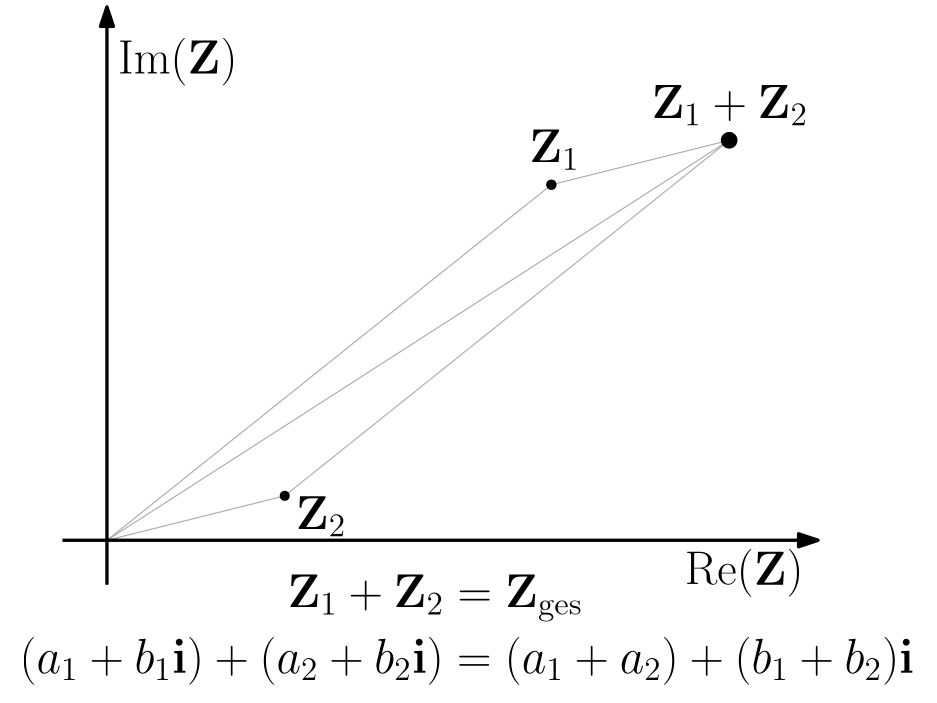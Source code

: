 <?xml version="1.0"?>
<!DOCTYPE ipe SYSTEM "ipe.dtd">
<ipe version="70212" creator="Ipe 7.2.13">
<info created="D:20200928170130" modified="D:20200928192954"/>
<ipestyle name="basic">
<symbol name="arrow/arc(spx)">
<path stroke="sym-stroke" fill="sym-stroke" pen="sym-pen">
0 0 m
-1 0.333 l
-1 -0.333 l
h
</path>
</symbol>
<symbol name="arrow/farc(spx)">
<path stroke="sym-stroke" fill="white" pen="sym-pen">
0 0 m
-1 0.333 l
-1 -0.333 l
h
</path>
</symbol>
<symbol name="arrow/ptarc(spx)">
<path stroke="sym-stroke" fill="sym-stroke" pen="sym-pen">
0 0 m
-1 0.333 l
-0.8 0 l
-1 -0.333 l
h
</path>
</symbol>
<symbol name="arrow/fptarc(spx)">
<path stroke="sym-stroke" fill="white" pen="sym-pen">
0 0 m
-1 0.333 l
-0.8 0 l
-1 -0.333 l
h
</path>
</symbol>
<symbol name="mark/circle(sx)" transformations="translations">
<path fill="sym-stroke">
0.6 0 0 0.6 0 0 e
0.4 0 0 0.4 0 0 e
</path>
</symbol>
<symbol name="mark/disk(sx)" transformations="translations">
<path fill="sym-stroke">
0.6 0 0 0.6 0 0 e
</path>
</symbol>
<symbol name="mark/fdisk(sfx)" transformations="translations">
<group>
<path fill="sym-fill">
0.5 0 0 0.5 0 0 e
</path>
<path fill="sym-stroke" fillrule="eofill">
0.6 0 0 0.6 0 0 e
0.4 0 0 0.4 0 0 e
</path>
</group>
</symbol>
<symbol name="mark/box(sx)" transformations="translations">
<path fill="sym-stroke" fillrule="eofill">
-0.6 -0.6 m
0.6 -0.6 l
0.6 0.6 l
-0.6 0.6 l
h
-0.4 -0.4 m
0.4 -0.4 l
0.4 0.4 l
-0.4 0.4 l
h
</path>
</symbol>
<symbol name="mark/square(sx)" transformations="translations">
<path fill="sym-stroke">
-0.6 -0.6 m
0.6 -0.6 l
0.6 0.6 l
-0.6 0.6 l
h
</path>
</symbol>
<symbol name="mark/fsquare(sfx)" transformations="translations">
<group>
<path fill="sym-fill">
-0.5 -0.5 m
0.5 -0.5 l
0.5 0.5 l
-0.5 0.5 l
h
</path>
<path fill="sym-stroke" fillrule="eofill">
-0.6 -0.6 m
0.6 -0.6 l
0.6 0.6 l
-0.6 0.6 l
h
-0.4 -0.4 m
0.4 -0.4 l
0.4 0.4 l
-0.4 0.4 l
h
</path>
</group>
</symbol>
<symbol name="mark/cross(sx)" transformations="translations">
<group>
<path fill="sym-stroke">
-0.43 -0.57 m
0.57 0.43 l
0.43 0.57 l
-0.57 -0.43 l
h
</path>
<path fill="sym-stroke">
-0.43 0.57 m
0.57 -0.43 l
0.43 -0.57 l
-0.57 0.43 l
h
</path>
</group>
</symbol>
<symbol name="arrow/fnormal(spx)">
<path stroke="sym-stroke" fill="white" pen="sym-pen">
0 0 m
-1 0.333 l
-1 -0.333 l
h
</path>
</symbol>
<symbol name="arrow/pointed(spx)">
<path stroke="sym-stroke" fill="sym-stroke" pen="sym-pen">
0 0 m
-1 0.333 l
-0.8 0 l
-1 -0.333 l
h
</path>
</symbol>
<symbol name="arrow/fpointed(spx)">
<path stroke="sym-stroke" fill="white" pen="sym-pen">
0 0 m
-1 0.333 l
-0.8 0 l
-1 -0.333 l
h
</path>
</symbol>
<symbol name="arrow/linear(spx)">
<path stroke="sym-stroke" pen="sym-pen">
-1 0.333 m
0 0 l
-1 -0.333 l
</path>
</symbol>
<symbol name="arrow/fdouble(spx)">
<path stroke="sym-stroke" fill="white" pen="sym-pen">
0 0 m
-1 0.333 l
-1 -0.333 l
h
-1 0 m
-2 0.333 l
-2 -0.333 l
h
</path>
</symbol>
<symbol name="arrow/double(spx)">
<path stroke="sym-stroke" fill="sym-stroke" pen="sym-pen">
0 0 m
-1 0.333 l
-1 -0.333 l
h
-1 0 m
-2 0.333 l
-2 -0.333 l
h
</path>
</symbol>
<pen name="heavier" value="0.8"/>
<pen name="fat" value="1.2"/>
<pen name="ultrafat" value="2"/>
<symbolsize name="large" value="5"/>
<symbolsize name="small" value="2"/>
<symbolsize name="tiny" value="1.1"/>
<arrowsize name="large" value="10"/>
<arrowsize name="small" value="5"/>
<arrowsize name="tiny" value="3"/>
<color name="red" value="1 0 0"/>
<color name="green" value="0 1 0"/>
<color name="blue" value="0 0 1"/>
<color name="yellow" value="1 1 0"/>
<color name="orange" value="1 0.647 0"/>
<color name="gold" value="1 0.843 0"/>
<color name="purple" value="0.627 0.125 0.941"/>
<color name="gray" value="0.745"/>
<color name="brown" value="0.647 0.165 0.165"/>
<color name="navy" value="0 0 0.502"/>
<color name="pink" value="1 0.753 0.796"/>
<color name="seagreen" value="0.18 0.545 0.341"/>
<color name="turquoise" value="0.251 0.878 0.816"/>
<color name="violet" value="0.933 0.51 0.933"/>
<color name="darkblue" value="0 0 0.545"/>
<color name="darkcyan" value="0 0.545 0.545"/>
<color name="darkgray" value="0.663"/>
<color name="darkgreen" value="0 0.392 0"/>
<color name="darkmagenta" value="0.545 0 0.545"/>
<color name="darkorange" value="1 0.549 0"/>
<color name="darkred" value="0.545 0 0"/>
<color name="lightblue" value="0.678 0.847 0.902"/>
<color name="lightcyan" value="0.878 1 1"/>
<color name="lightgray" value="0.827"/>
<color name="lightgreen" value="0.565 0.933 0.565"/>
<color name="lightyellow" value="1 1 0.878"/>
<dashstyle name="dashed" value="[4] 0"/>
<dashstyle name="dotted" value="[1 3] 0"/>
<dashstyle name="dash dotted" value="[4 2 1 2] 0"/>
<dashstyle name="dash dot dotted" value="[4 2 1 2 1 2] 0"/>
<textsize name="large" value="\large"/>
<textsize name="Large" value="\Large"/>
<textsize name="LARGE" value="\LARGE"/>
<textsize name="huge" value="\huge"/>
<textsize name="Huge" value="\Huge"/>
<textsize name="small" value="\small"/>
<textsize name="footnote" value="\footnotesize"/>
<textsize name="tiny" value="\tiny"/>
<textstyle name="center" begin="\begin{center}" end="\end{center}"/>
<textstyle name="itemize" begin="\begin{itemize}" end="\end{itemize}"/>
<textstyle name="item" begin="\begin{itemize}\item{}" end="\end{itemize}"/>
<gridsize name="4 pts" value="4"/>
<gridsize name="8 pts (~3 mm)" value="8"/>
<gridsize name="16 pts (~6 mm)" value="16"/>
<gridsize name="32 pts (~12 mm)" value="32"/>
<gridsize name="10 pts (~3.5 mm)" value="10"/>
<gridsize name="20 pts (~7 mm)" value="20"/>
<gridsize name="14 pts (~5 mm)" value="14"/>
<gridsize name="28 pts (~10 mm)" value="28"/>
<gridsize name="56 pts (~20 mm)" value="56"/>
<anglesize name="90 deg" value="90"/>
<anglesize name="60 deg" value="60"/>
<anglesize name="45 deg" value="45"/>
<anglesize name="30 deg" value="30"/>
<anglesize name="22.5 deg" value="22.5"/>
<opacity name="10%" value="0.1"/>
<opacity name="30%" value="0.3"/>
<opacity name="50%" value="0.5"/>
<opacity name="75%" value="0.75"/>
<tiling name="falling" angle="-60" step="4" width="1"/>
<tiling name="rising" angle="30" step="4" width="1"/>
</ipestyle>
<ipestyle name="basic">
<symbol name="arrow/arc(spx)">
<path stroke="sym-stroke" fill="sym-stroke" pen="sym-pen">
0 0 m
-1 0.333 l
-1 -0.333 l
h
</path>
</symbol>
<symbol name="arrow/farc(spx)">
<path stroke="sym-stroke" fill="white" pen="sym-pen">
0 0 m
-1 0.333 l
-1 -0.333 l
h
</path>
</symbol>
<symbol name="arrow/ptarc(spx)">
<path stroke="sym-stroke" fill="sym-stroke" pen="sym-pen">
0 0 m
-1 0.333 l
-0.8 0 l
-1 -0.333 l
h
</path>
</symbol>
<symbol name="arrow/fptarc(spx)">
<path stroke="sym-stroke" fill="white" pen="sym-pen">
0 0 m
-1 0.333 l
-0.8 0 l
-1 -0.333 l
h
</path>
</symbol>
<symbol name="mark/circle(sx)" transformations="translations">
<path fill="sym-stroke">
0.6 0 0 0.6 0 0 e
0.4 0 0 0.4 0 0 e
</path>
</symbol>
<symbol name="mark/disk(sx)" transformations="translations">
<path fill="sym-stroke">
0.6 0 0 0.6 0 0 e
</path>
</symbol>
<symbol name="mark/fdisk(sfx)" transformations="translations">
<group>
<path fill="sym-fill">
0.5 0 0 0.5 0 0 e
</path>
<path fill="sym-stroke" fillrule="eofill">
0.6 0 0 0.6 0 0 e
0.4 0 0 0.4 0 0 e
</path>
</group>
</symbol>
<symbol name="mark/box(sx)" transformations="translations">
<path fill="sym-stroke" fillrule="eofill">
-0.6 -0.6 m
0.6 -0.6 l
0.6 0.6 l
-0.6 0.6 l
h
-0.4 -0.4 m
0.4 -0.4 l
0.4 0.4 l
-0.4 0.4 l
h
</path>
</symbol>
<symbol name="mark/square(sx)" transformations="translations">
<path fill="sym-stroke">
-0.6 -0.6 m
0.6 -0.6 l
0.6 0.6 l
-0.6 0.6 l
h
</path>
</symbol>
<symbol name="mark/fsquare(sfx)" transformations="translations">
<group>
<path fill="sym-fill">
-0.5 -0.5 m
0.5 -0.5 l
0.5 0.5 l
-0.5 0.5 l
h
</path>
<path fill="sym-stroke" fillrule="eofill">
-0.6 -0.6 m
0.6 -0.6 l
0.6 0.6 l
-0.6 0.6 l
h
-0.4 -0.4 m
0.4 -0.4 l
0.4 0.4 l
-0.4 0.4 l
h
</path>
</group>
</symbol>
<symbol name="mark/cross(sx)" transformations="translations">
<group>
<path fill="sym-stroke">
-0.43 -0.57 m
0.57 0.43 l
0.43 0.57 l
-0.57 -0.43 l
h
</path>
<path fill="sym-stroke">
-0.43 0.57 m
0.57 -0.43 l
0.43 -0.57 l
-0.57 0.43 l
h
</path>
</group>
</symbol>
<symbol name="arrow/fnormal(spx)">
<path stroke="sym-stroke" fill="white" pen="sym-pen">
0 0 m
-1 0.333 l
-1 -0.333 l
h
</path>
</symbol>
<symbol name="arrow/pointed(spx)">
<path stroke="sym-stroke" fill="sym-stroke" pen="sym-pen">
0 0 m
-1 0.333 l
-0.8 0 l
-1 -0.333 l
h
</path>
</symbol>
<symbol name="arrow/fpointed(spx)">
<path stroke="sym-stroke" fill="white" pen="sym-pen">
0 0 m
-1 0.333 l
-0.8 0 l
-1 -0.333 l
h
</path>
</symbol>
<symbol name="arrow/linear(spx)">
<path stroke="sym-stroke" pen="sym-pen">
-1 0.333 m
0 0 l
-1 -0.333 l
</path>
</symbol>
<symbol name="arrow/fdouble(spx)">
<path stroke="sym-stroke" fill="white" pen="sym-pen">
0 0 m
-1 0.333 l
-1 -0.333 l
h
-1 0 m
-2 0.333 l
-2 -0.333 l
h
</path>
</symbol>
<symbol name="arrow/double(spx)">
<path stroke="sym-stroke" fill="sym-stroke" pen="sym-pen">
0 0 m
-1 0.333 l
-1 -0.333 l
h
-1 0 m
-2 0.333 l
-2 -0.333 l
h
</path>
</symbol>
<pen name="heavier" value="0.8"/>
<pen name="fat" value="1.2"/>
<pen name="ultrafat" value="2"/>
<symbolsize name="large" value="5"/>
<symbolsize name="small" value="2"/>
<symbolsize name="tiny" value="1.1"/>
<arrowsize name="large" value="10"/>
<arrowsize name="small" value="5"/>
<arrowsize name="tiny" value="3"/>
<color name="red" value="1 0 0"/>
<color name="green" value="0 1 0"/>
<color name="blue" value="0 0 1"/>
<color name="yellow" value="1 1 0"/>
<color name="orange" value="1 0.647 0"/>
<color name="gold" value="1 0.843 0"/>
<color name="purple" value="0.627 0.125 0.941"/>
<color name="gray" value="0.745"/>
<color name="brown" value="0.647 0.165 0.165"/>
<color name="navy" value="0 0 0.502"/>
<color name="pink" value="1 0.753 0.796"/>
<color name="seagreen" value="0.18 0.545 0.341"/>
<color name="turquoise" value="0.251 0.878 0.816"/>
<color name="violet" value="0.933 0.51 0.933"/>
<color name="darkblue" value="0 0 0.545"/>
<color name="darkcyan" value="0 0.545 0.545"/>
<color name="darkgray" value="0.663"/>
<color name="darkgreen" value="0 0.392 0"/>
<color name="darkmagenta" value="0.545 0 0.545"/>
<color name="darkorange" value="1 0.549 0"/>
<color name="darkred" value="0.545 0 0"/>
<color name="lightblue" value="0.678 0.847 0.902"/>
<color name="lightcyan" value="0.878 1 1"/>
<color name="lightgray" value="0.827"/>
<color name="lightgreen" value="0.565 0.933 0.565"/>
<color name="lightyellow" value="1 1 0.878"/>
<color name="curr" value="0.5 0 0"/>
<color name="volt" value="0 0 0.5"/>
<dashstyle name="dashed" value="[4] 0"/>
<dashstyle name="dotted" value="[1 3] 0"/>
<dashstyle name="dash dotted" value="[4 2 1 2] 0"/>
<dashstyle name="dash dot dotted" value="[4 2 1 2 1 2] 0"/>
<textsize name="large" value="\large"/>
<textsize name="Large" value="\Large"/>
<textsize name="LARGE" value="\LARGE"/>
<textsize name="huge" value="\huge"/>
<textsize name="Huge" value="\Huge"/>
<textsize name="small" value="\small"/>
<textsize name="footnote" value="\footnotesize"/>
<textsize name="tiny" value="\tiny"/>
<textstyle name="center" begin="\begin{center}" end="\end{center}"/>
<textstyle name="itemize" begin="\begin{itemize}" end="\end{itemize}"/>
<textstyle name="item" begin="\begin{itemize}\item{}" end="\end{itemize}"/>
<gridsize name="4 pts" value="4"/>
<gridsize name="8 pts (~3 mm)" value="8"/>
<gridsize name="16 pts (~6 mm)" value="16"/>
<gridsize name="32 pts (~12 mm)" value="32"/>
<gridsize name="10 pts (~3.5 mm)" value="10"/>
<gridsize name="20 pts (~7 mm)" value="20"/>
<gridsize name="14 pts (~5 mm)" value="14"/>
<gridsize name="28 pts (~10 mm)" value="28"/>
<gridsize name="56 pts (~20 mm)" value="56"/>
<anglesize name="90 deg" value="90"/>
<anglesize name="60 deg" value="60"/>
<anglesize name="45 deg" value="45"/>
<anglesize name="30 deg" value="30"/>
<anglesize name="22.5 deg" value="22.5"/>
<opacity name="10%" value="0.1"/>
<opacity name="30%" value="0.3"/>
<opacity name="50%" value="0.5"/>
<opacity name="75%" value="0.75"/>
<tiling name="falling" angle="-60" step="4" width="1"/>
<tiling name="rising" angle="30" step="4" width="1"/>
</ipestyle>
<page>
<layer name="alpha"/>
<layer name="alpha_extra"/>
<layer name="beta"/>
<layer name="gamma"/>
<layer name="delta"/>
<layer name="beta2"/>
<layer name="gamma2"/>
<layer name="gamma3"/>
<layer name="alpha_extra2"/>
<view layers="alpha alpha_extra beta2 gamma2" active="gamma2"/>
<text layer="alpha" matrix="1 0 0 1 -108 -8" transformations="translations" pos="240 688" stroke="black" type="label" width="42.96" height="12.896" depth="4.29" valign="baseline" size="LARGE" style="math">\mathrm{Im}(\mathbf{Z})</text>
<text layer="gamma" matrix="1 0 0 1 228 -196" transformations="translations" pos="56 696" stroke="black" type="label" width="8.849" height="7.412" depth="0" valign="baseline" size="LARGE" style="math">a</text>
<text matrix="1 0 0 1 60 -44" transformations="translations" pos="56 680" stroke="black" type="label" width="7.167" height="11.955" depth="0" valign="baseline" size="LARGE" style="math">b</text>
<use name="mark/disk(sx)" pos="128 640" size="normal" stroke="black"/>
<use name="mark/disk(sx)" pos="288 512" size="normal" stroke="black"/>
<text layer="delta" matrix="1 0 0 1 -1.38668 6.00439" transformations="translations" pos="304 624" stroke="black" type="label" width="44.954" height="14.55" depth="0" valign="baseline" size="LARGE" style="math">= r e^{\mathbf{i}\varphi}</text>
<text matrix="1 0 0 1 20 0" transformations="translations" pos="200 596" stroke="black" type="label" width="8.065" height="7.412" depth="0" valign="baseline" size="LARGE" style="math">r</text>
<text matrix="1 0 0 1 -52 -80" transformations="translations" pos="224 608" stroke="black" type="label" width="11.042" height="7.41" depth="3.35" valign="baseline" size="LARGE" style="math">\varphi</text>
<path stroke="darkgray">
188 560 m
76.8375 0 0 -76.8375 128 512 204.837 512 a
</path>
<path layer="gamma" stroke="darkgray">
128 640 m
288 640 l
</path>
<path stroke="darkgray">
288 512 m
288 640 l
</path>
<text layer="beta" matrix="1 0 0 1 0 -16" transformations="translations" pos="280 664" stroke="black" type="label" width="81.582" height="11.957" depth="2.58" valign="baseline" size="LARGE" style="math">\mathbf{Z}_1 = a+b\mathbf{i}</text>
<path stroke="black" pen="heavier">
128 512 m
288 640 l
</path>
<path layer="beta2" stroke="darkgray">
128 512 m
288 640 l
</path>
<path matrix="1 0 0 0.5 0 256" stroke="darkgray">
128 512 m
192 544 l
</path>
<path layer="gamma2" stroke="darkgray">
288 640 m
352 656 l
192 528 l
</path>
<path stroke="darkgray">
128 512 m
352 656 l
</path>
<use layer="beta2" name="mark/disk(sx)" pos="288 640" size="normal" stroke="black"/>
<use matrix="1 0 0 0.5 0 256" name="mark/disk(sx)" pos="192 544" size="normal" stroke="black"/>
<text layer="gamma2" matrix="1 0 0 1 52 8" transformations="translations" pos="272 656" stroke="black" type="label" width="56.417" height="11.814" depth="2.58" valign="baseline" size="LARGE" style="math">\mathbf{Z}_1 + \mathbf{Z}_2
</text>
<text matrix="1 0 0 1 -59.4433 -23.7244" transformations="translations" pos="156 488" stroke="black" type="label" width="322.001" height="12.896" depth="4.29" valign="baseline" size="LARGE" style="math">(a_1+b_1\mathbf{i}) + (a_2+b_2\mathbf{i}) = (a_1+a_2)+(b_1+b_2)\mathbf{i}</text>
<path layer="alpha" stroke="black" pen="fat" arrow="normal/normal">
128 496 m
128 704 l
</path>
<use layer="gamma2" name="mark/disk(sx)" pos="352 656" size="large" stroke="black"/>
<text layer="beta2" matrix="1 0 0 1 8 -8" transformations="translations" pos="272 656" stroke="black" type="label" width="18.187" height="11.814" depth="2.58" valign="baseline" size="LARGE" style="math">\mathbf{Z}_1</text>
<text matrix="1 0 0 1 -76 -140" transformations="translations" pos="272 656" stroke="black" type="label" width="18.187" height="11.814" depth="2.58" valign="baseline" size="LARGE" style="math">\mathbf{Z}_2
</text>
<text layer="gamma2" matrix="1 0 0 1 -23.0419 15.8208" transformations="translations" pos="216 472" stroke="black" type="label" width="106.38" height="11.809" depth="4.91" valign="baseline" size="LARGE" style="math">\mathbf{Z}_1+ \mathbf{Z}_2 = \mathbf{Z}_{\mathrm{ges}}</text>
<use layer="alpha" matrix="1 0 0 1 12 24" name="mark/disk(sx)" pos="80 432" size="normal" stroke="white"/>
<use matrix="1 0 0 1 12 -16" name="mark/disk(sx)" pos="80 720" size="normal" stroke="white"/>
<use matrix="1 0 0 1 -8 24" name="mark/disk(sx)" pos="432 432" size="normal" stroke="white"/>
<use matrix="1 0 0 1 -8 -16" name="mark/disk(sx)" pos="432 720" size="normal" stroke="white"/>
<use name="mark/disk(sx)" pos="288 640" size="normal" stroke="black"/>
<text layer="gamma3" matrix="1 0 0 1 2.62241 -23.7244" transformations="translations" pos="156 488" stroke="black" type="label" width="221.747" height="15.213" depth="4.29" valign="baseline" size="LARGE" style="math">r_1 e^{\mathbf{i}\varphi_1} \cdot r_2 e^{\mathbf{i}\varphi_2}
= (r_1 \cdot r_2) e^{\mathbf{i}(\varphi_1 + \varphi_2)}</text>
<text matrix="1 0 0 1 -15.375 15.7895" transformations="translations" pos="216 472" stroke="black" type="label" width="98.77" height="11.809" depth="4.91" valign="baseline" size="LARGE" style="math">\mathbf{Z}_1 \cdot \mathbf{Z}_2 = \mathbf{Z}_{\mathrm{ges}}</text>
<path matrix="0.780603 0.625027 -0.625027 0.780603 348.097 32.3277" stroke="darkgray">
160 520 m
32.9848 0 0 -32.9848 128 512 160.985 512 a
</path>
<path stroke="darkgray">
208 576 m
102.45 0 0 -102.45 128 512 230.45 512 a
</path>
<path matrix="0.780869 0.624695 -0.624695 0.780869 347.893 32.2342" stroke="darkgray">
128 512 m
288 552 l
</path>
<use matrix="0.780869 0.624695 -0.624695 0.780869 347.893 32.2342" name="mark/disk(sx)" pos="288 552" size="normal" stroke="black"/>
<text matrix="0.780869 0.624695 -0.624695 0.780869 329.777 34.8638" transformations="translations" pos="284 556" stroke="black" type="label" width="48.807" height="11.814" depth="2.58" valign="baseline" size="LARGE" style="math">\mathbf{Z}_1 \cdot \mathbf{Z}_2</text>
<path matrix="1 0.00042499 -0.00042499 1 0.217606 -0.0543524" stroke="darkgray">
160 520 m
32.9848 0 0 -32.9848 128 512 160.985 512 a
</path>
<path layer="alpha_extra" stroke="black" pen="fat" arrow="normal/normal">
112 512 m
384 512 l
</path>
<text matrix="1 0 0 1 96 -160" transformations="translations" pos="240 656" stroke="black" type="label" width="42.739" height="12.896" depth="4.29" valign="baseline" size="LARGE" style="math">\mathrm{Re}(\mathbf{Z})</text>
<path layer="alpha_extra2" stroke="black" pen="fat" arrow="normal/normal">
112 592 m
384 592 l
</path>
<text matrix="1 0 0 1 96 -80" transformations="translations" pos="240 656" stroke="black" type="label" width="42.739" height="12.896" depth="4.29" valign="baseline" size="LARGE" style="math">\mathrm{Re}(\mathbf{Z} )</text>
<text matrix="1 0 0 1 8 -8" transformations="translations" pos="272 656" stroke="black" type="label" width="18.187" height="11.814" depth="2.58" valign="baseline" size="LARGE" style="math">\mathbf{Z}_1
</text>
<path stroke="darkgray">
128 592 m
288 640 l
</path>
<text matrix="1 0 0 1 26.406 -23.7244" transformations="translations" pos="156 488" stroke="black" type="label" width="147.148" height="15.984" depth="4.29" valign="baseline" size="LARGE" style="math">\Big(r_1 e^{\mathbf{i}\varphi_1} \Big)^{-1} = 
r_1^{-1} e^{-\mathbf{i}\varphi_1}</text>
<text matrix="1 0 0 1 -1.30765 15.7895" transformations="translations" pos="216 472" stroke="black" type="label" width="84.769" height="14.902" depth="2.58" valign="baseline" size="LARGE" style="math">\mathbf{Z_1}^{-1} = \mathbf{Z}_{\mathrm{inv}}</text>
<path stroke="darkgray">
248 556 m
125.284 0 0 125.284 128 592 253.284 592 a
</path>
<path stroke="darkgray">
248 628 m
125.284 0 0 -125.284 128 592 253.284 592 a
</path>
<path stroke="darkgray">
128 592 m
328 532 l
</path>
<use name="mark/disk(sx)" pos="328 532" size="normal" stroke="black"/>
<text matrix="1 0 0 1 8 -12" transformations="translations" pos="312 552" stroke="black" type="label" width="27.485" height="13.948" depth="4.26" valign="baseline" size="LARGE" style="math">\mathbf{Z}^{-1}_{{1}}</text>
<text matrix="1 0 0 1 8 4" transformations="translations" pos="208 600" stroke="black" type="label" width="24.432" height="10.04" depth="3.35" valign="baseline" size="LARGE" style="math">\phantom{-}\varphi
</text>
<text matrix="1 0 0 1 8 -28" transformations="translations" pos="208 600" stroke="black" type="label" width="24.432" height="10.04" depth="3.35" valign="baseline" size="LARGE" style="math">-\varphi
</text>
<path matrix="1 0 0 1 4 0" stroke="black" pen="heavier">
304 596 m
304 588 l
</path>
<text matrix="1 0 0 1 4 -30.4373" transformations="translations" pos="300 604" stroke="black" type="label" width="7.895" height="11.097" depth="0" valign="baseline" size="LARGE" style="math">1</text>
<path layer="gamma3" stroke="black" pen="heavier">
236 508 m
236 516 l
</path>
<text matrix="1 0 0 1 -4 -6.20272" transformations="translations" pos="236 524" stroke="black" type="label" width="7.895" height="11.097" depth="0" valign="baseline" size="LARGE" style="math">1</text>
</page>
</ipe>
